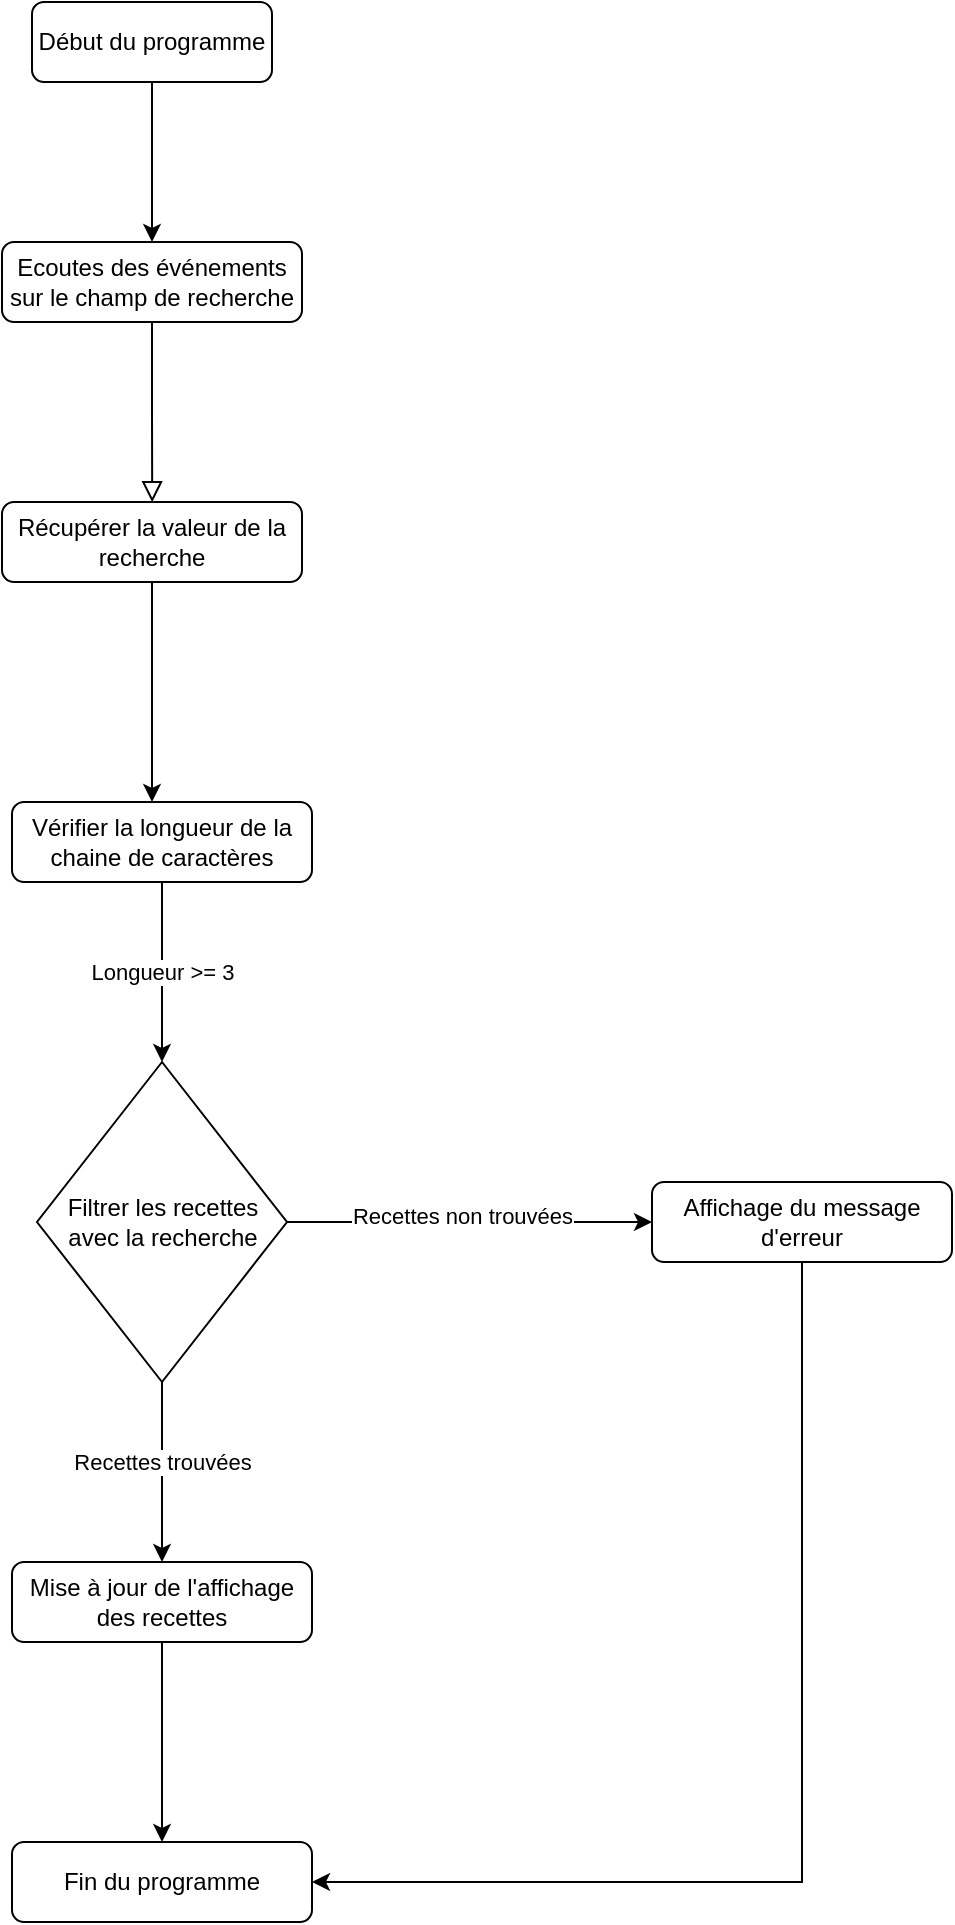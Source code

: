 <mxfile version="23.1.1" type="github">
  <diagram id="C5RBs43oDa-KdzZeNtuy" name="Page-1">
    <mxGraphModel dx="2954" dy="2343" grid="1" gridSize="10" guides="1" tooltips="1" connect="1" arrows="1" fold="1" page="1" pageScale="1" pageWidth="827" pageHeight="1169" math="0" shadow="0">
      <root>
        <mxCell id="WIyWlLk6GJQsqaUBKTNV-0" />
        <mxCell id="WIyWlLk6GJQsqaUBKTNV-1" parent="WIyWlLk6GJQsqaUBKTNV-0" />
        <mxCell id="WIyWlLk6GJQsqaUBKTNV-2" value="" style="rounded=0;html=1;jettySize=auto;orthogonalLoop=1;fontSize=11;endArrow=block;endFill=0;endSize=8;strokeWidth=1;shadow=0;labelBackgroundColor=none;edgeStyle=orthogonalEdgeStyle;" parent="WIyWlLk6GJQsqaUBKTNV-1" source="WIyWlLk6GJQsqaUBKTNV-3" edge="1">
          <mxGeometry relative="1" as="geometry">
            <mxPoint x="220.1" y="210.098" as="targetPoint" />
          </mxGeometry>
        </mxCell>
        <mxCell id="WIyWlLk6GJQsqaUBKTNV-3" value="Ecoutes des événements sur le champ de recherche" style="rounded=1;whiteSpace=wrap;html=1;fontSize=12;glass=0;strokeWidth=1;shadow=0;" parent="WIyWlLk6GJQsqaUBKTNV-1" vertex="1">
          <mxGeometry x="145" y="80" width="150" height="40" as="geometry" />
        </mxCell>
        <mxCell id="Ku6XHUQBKKh8XbhAcbPz-0" value="Début du programme" style="rounded=1;whiteSpace=wrap;html=1;fontSize=12;glass=0;strokeWidth=1;shadow=0;" vertex="1" parent="WIyWlLk6GJQsqaUBKTNV-1">
          <mxGeometry x="160" y="-40" width="120" height="40" as="geometry" />
        </mxCell>
        <mxCell id="Ku6XHUQBKKh8XbhAcbPz-2" value="" style="endArrow=classic;html=1;rounded=0;exitX=0.5;exitY=1;exitDx=0;exitDy=0;entryX=0.5;entryY=0;entryDx=0;entryDy=0;" edge="1" parent="WIyWlLk6GJQsqaUBKTNV-1" source="Ku6XHUQBKKh8XbhAcbPz-0" target="WIyWlLk6GJQsqaUBKTNV-3">
          <mxGeometry width="50" height="50" relative="1" as="geometry">
            <mxPoint x="310" y="80" as="sourcePoint" />
            <mxPoint x="280" y="210" as="targetPoint" />
          </mxGeometry>
        </mxCell>
        <mxCell id="Ku6XHUQBKKh8XbhAcbPz-5" value="" style="endArrow=classic;html=1;rounded=0;exitX=0.5;exitY=1;exitDx=0;exitDy=0;" edge="1" parent="WIyWlLk6GJQsqaUBKTNV-1" source="Ku6XHUQBKKh8XbhAcbPz-11">
          <mxGeometry relative="1" as="geometry">
            <mxPoint x="220" y="310" as="sourcePoint" />
            <mxPoint x="220" y="360" as="targetPoint" />
          </mxGeometry>
        </mxCell>
        <mxCell id="Ku6XHUQBKKh8XbhAcbPz-11" value="Récupérer la valeur de la recherche" style="rounded=1;whiteSpace=wrap;html=1;fontSize=12;glass=0;strokeWidth=1;shadow=0;" vertex="1" parent="WIyWlLk6GJQsqaUBKTNV-1">
          <mxGeometry x="145" y="210" width="150" height="40" as="geometry" />
        </mxCell>
        <mxCell id="Ku6XHUQBKKh8XbhAcbPz-12" value="Vérifier la longueur de la chaine de caractères" style="rounded=1;whiteSpace=wrap;html=1;fontSize=12;glass=0;strokeWidth=1;shadow=0;" vertex="1" parent="WIyWlLk6GJQsqaUBKTNV-1">
          <mxGeometry x="150" y="360" width="150" height="40" as="geometry" />
        </mxCell>
        <mxCell id="Ku6XHUQBKKh8XbhAcbPz-13" value="" style="endArrow=classic;html=1;rounded=0;exitX=0.5;exitY=1;exitDx=0;exitDy=0;" edge="1" parent="WIyWlLk6GJQsqaUBKTNV-1" source="Ku6XHUQBKKh8XbhAcbPz-12">
          <mxGeometry relative="1" as="geometry">
            <mxPoint x="650" y="400" as="sourcePoint" />
            <mxPoint x="225" y="490" as="targetPoint" />
          </mxGeometry>
        </mxCell>
        <mxCell id="Ku6XHUQBKKh8XbhAcbPz-14" value="Longueur &amp;gt;= 3" style="edgeLabel;resizable=0;html=1;align=center;verticalAlign=middle;" connectable="0" vertex="1" parent="Ku6XHUQBKKh8XbhAcbPz-13">
          <mxGeometry relative="1" as="geometry" />
        </mxCell>
        <mxCell id="Ku6XHUQBKKh8XbhAcbPz-15" value="Filtrer les recettes avec la recherche" style="rhombus;whiteSpace=wrap;html=1;" vertex="1" parent="WIyWlLk6GJQsqaUBKTNV-1">
          <mxGeometry x="162.5" y="490" width="125" height="160" as="geometry" />
        </mxCell>
        <mxCell id="Ku6XHUQBKKh8XbhAcbPz-16" value="Mise à jour de l&#39;affichage des recettes" style="rounded=1;whiteSpace=wrap;html=1;fontSize=12;glass=0;strokeWidth=1;shadow=0;" vertex="1" parent="WIyWlLk6GJQsqaUBKTNV-1">
          <mxGeometry x="150" y="740" width="150" height="40" as="geometry" />
        </mxCell>
        <mxCell id="Ku6XHUQBKKh8XbhAcbPz-17" value="" style="endArrow=classic;html=1;rounded=0;exitX=0.5;exitY=1;exitDx=0;exitDy=0;entryX=0.5;entryY=0;entryDx=0;entryDy=0;" edge="1" parent="WIyWlLk6GJQsqaUBKTNV-1" source="Ku6XHUQBKKh8XbhAcbPz-15" target="Ku6XHUQBKKh8XbhAcbPz-16">
          <mxGeometry relative="1" as="geometry">
            <mxPoint x="230" y="260" as="sourcePoint" />
            <mxPoint x="230" y="370" as="targetPoint" />
          </mxGeometry>
        </mxCell>
        <mxCell id="Ku6XHUQBKKh8XbhAcbPz-18" value="Recettes trouvées" style="edgeLabel;resizable=0;html=1;align=center;verticalAlign=middle;" connectable="0" vertex="1" parent="WIyWlLk6GJQsqaUBKTNV-1">
          <mxGeometry x="225" y="690" as="geometry" />
        </mxCell>
        <mxCell id="Ku6XHUQBKKh8XbhAcbPz-19" value="" style="endArrow=classic;html=1;rounded=0;exitX=1;exitY=0.5;exitDx=0;exitDy=0;" edge="1" parent="WIyWlLk6GJQsqaUBKTNV-1" source="Ku6XHUQBKKh8XbhAcbPz-15">
          <mxGeometry relative="1" as="geometry">
            <mxPoint x="235" y="660" as="sourcePoint" />
            <mxPoint x="470" y="570" as="targetPoint" />
          </mxGeometry>
        </mxCell>
        <mxCell id="Ku6XHUQBKKh8XbhAcbPz-20" value="Recettes non trouvées" style="edgeLabel;resizable=0;html=1;align=center;verticalAlign=middle;" connectable="0" vertex="1" parent="WIyWlLk6GJQsqaUBKTNV-1">
          <mxGeometry x="340" y="570" as="geometry">
            <mxPoint x="35" y="-3" as="offset" />
          </mxGeometry>
        </mxCell>
        <mxCell id="Ku6XHUQBKKh8XbhAcbPz-21" value="Affichage du message d&#39;erreur" style="rounded=1;whiteSpace=wrap;html=1;fontSize=12;glass=0;strokeWidth=1;shadow=0;" vertex="1" parent="WIyWlLk6GJQsqaUBKTNV-1">
          <mxGeometry x="470" y="550" width="150" height="40" as="geometry" />
        </mxCell>
        <mxCell id="Ku6XHUQBKKh8XbhAcbPz-22" value="Fin du programme" style="rounded=1;whiteSpace=wrap;html=1;fontSize=12;glass=0;strokeWidth=1;shadow=0;" vertex="1" parent="WIyWlLk6GJQsqaUBKTNV-1">
          <mxGeometry x="150" y="880" width="150" height="40" as="geometry" />
        </mxCell>
        <mxCell id="Ku6XHUQBKKh8XbhAcbPz-23" value="" style="endArrow=classic;html=1;rounded=0;exitX=0.5;exitY=1;exitDx=0;exitDy=0;entryX=1;entryY=0.5;entryDx=0;entryDy=0;" edge="1" parent="WIyWlLk6GJQsqaUBKTNV-1" source="Ku6XHUQBKKh8XbhAcbPz-21" target="Ku6XHUQBKKh8XbhAcbPz-22">
          <mxGeometry relative="1" as="geometry">
            <mxPoint x="230" y="260" as="sourcePoint" />
            <mxPoint x="230" y="370" as="targetPoint" />
            <Array as="points">
              <mxPoint x="545" y="900" />
            </Array>
          </mxGeometry>
        </mxCell>
        <mxCell id="Ku6XHUQBKKh8XbhAcbPz-24" value="" style="endArrow=classic;html=1;rounded=0;exitX=0.5;exitY=1;exitDx=0;exitDy=0;entryX=0.5;entryY=0;entryDx=0;entryDy=0;" edge="1" parent="WIyWlLk6GJQsqaUBKTNV-1" source="Ku6XHUQBKKh8XbhAcbPz-16" target="Ku6XHUQBKKh8XbhAcbPz-22">
          <mxGeometry relative="1" as="geometry">
            <mxPoint x="224" y="780" as="sourcePoint" />
            <mxPoint x="224" y="890" as="targetPoint" />
          </mxGeometry>
        </mxCell>
      </root>
    </mxGraphModel>
  </diagram>
</mxfile>
